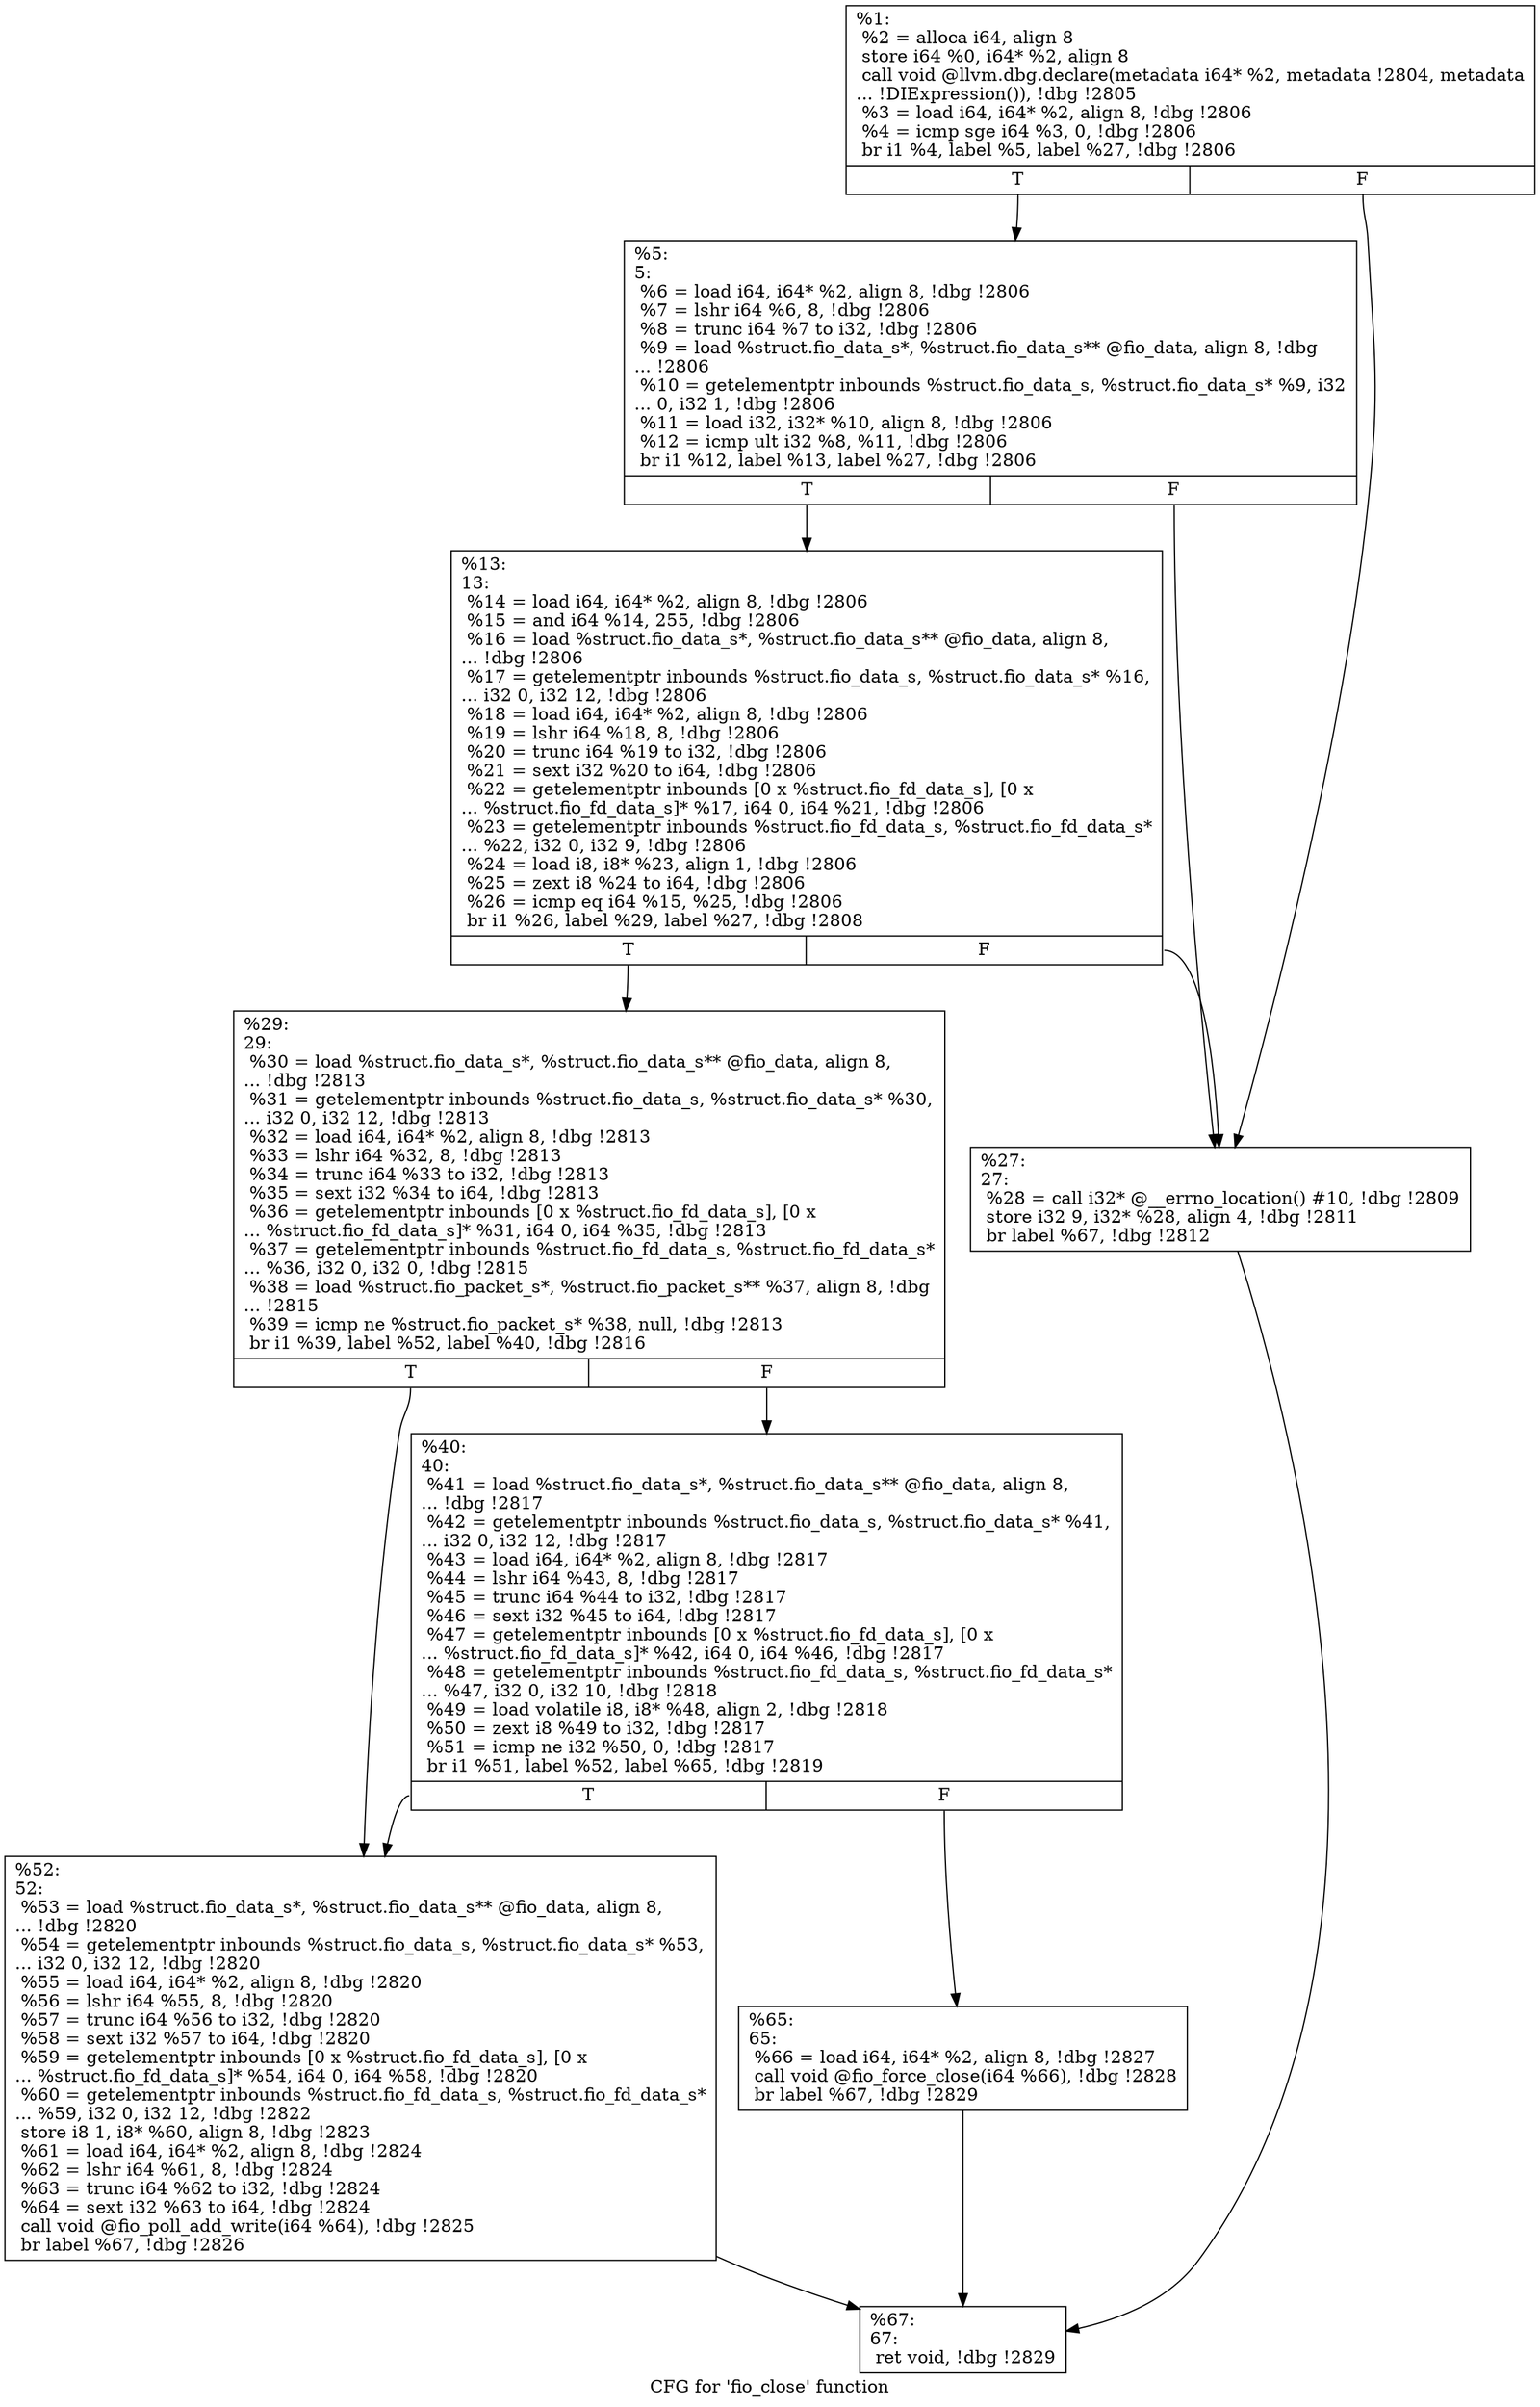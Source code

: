 digraph "CFG for 'fio_close' function" {
	label="CFG for 'fio_close' function";

	Node0x556851543d50 [shape=record,label="{%1:\l  %2 = alloca i64, align 8\l  store i64 %0, i64* %2, align 8\l  call void @llvm.dbg.declare(metadata i64* %2, metadata !2804, metadata\l... !DIExpression()), !dbg !2805\l  %3 = load i64, i64* %2, align 8, !dbg !2806\l  %4 = icmp sge i64 %3, 0, !dbg !2806\l  br i1 %4, label %5, label %27, !dbg !2806\l|{<s0>T|<s1>F}}"];
	Node0x556851543d50:s0 -> Node0x556851543da0;
	Node0x556851543d50:s1 -> Node0x556851543e40;
	Node0x556851543da0 [shape=record,label="{%5:\l5:                                                \l  %6 = load i64, i64* %2, align 8, !dbg !2806\l  %7 = lshr i64 %6, 8, !dbg !2806\l  %8 = trunc i64 %7 to i32, !dbg !2806\l  %9 = load %struct.fio_data_s*, %struct.fio_data_s** @fio_data, align 8, !dbg\l... !2806\l  %10 = getelementptr inbounds %struct.fio_data_s, %struct.fio_data_s* %9, i32\l... 0, i32 1, !dbg !2806\l  %11 = load i32, i32* %10, align 8, !dbg !2806\l  %12 = icmp ult i32 %8, %11, !dbg !2806\l  br i1 %12, label %13, label %27, !dbg !2806\l|{<s0>T|<s1>F}}"];
	Node0x556851543da0:s0 -> Node0x556851543df0;
	Node0x556851543da0:s1 -> Node0x556851543e40;
	Node0x556851543df0 [shape=record,label="{%13:\l13:                                               \l  %14 = load i64, i64* %2, align 8, !dbg !2806\l  %15 = and i64 %14, 255, !dbg !2806\l  %16 = load %struct.fio_data_s*, %struct.fio_data_s** @fio_data, align 8,\l... !dbg !2806\l  %17 = getelementptr inbounds %struct.fio_data_s, %struct.fio_data_s* %16,\l... i32 0, i32 12, !dbg !2806\l  %18 = load i64, i64* %2, align 8, !dbg !2806\l  %19 = lshr i64 %18, 8, !dbg !2806\l  %20 = trunc i64 %19 to i32, !dbg !2806\l  %21 = sext i32 %20 to i64, !dbg !2806\l  %22 = getelementptr inbounds [0 x %struct.fio_fd_data_s], [0 x\l... %struct.fio_fd_data_s]* %17, i64 0, i64 %21, !dbg !2806\l  %23 = getelementptr inbounds %struct.fio_fd_data_s, %struct.fio_fd_data_s*\l... %22, i32 0, i32 9, !dbg !2806\l  %24 = load i8, i8* %23, align 1, !dbg !2806\l  %25 = zext i8 %24 to i64, !dbg !2806\l  %26 = icmp eq i64 %15, %25, !dbg !2806\l  br i1 %26, label %29, label %27, !dbg !2808\l|{<s0>T|<s1>F}}"];
	Node0x556851543df0:s0 -> Node0x556851543e90;
	Node0x556851543df0:s1 -> Node0x556851543e40;
	Node0x556851543e40 [shape=record,label="{%27:\l27:                                               \l  %28 = call i32* @__errno_location() #10, !dbg !2809\l  store i32 9, i32* %28, align 4, !dbg !2811\l  br label %67, !dbg !2812\l}"];
	Node0x556851543e40 -> Node0x556851543fd0;
	Node0x556851543e90 [shape=record,label="{%29:\l29:                                               \l  %30 = load %struct.fio_data_s*, %struct.fio_data_s** @fio_data, align 8,\l... !dbg !2813\l  %31 = getelementptr inbounds %struct.fio_data_s, %struct.fio_data_s* %30,\l... i32 0, i32 12, !dbg !2813\l  %32 = load i64, i64* %2, align 8, !dbg !2813\l  %33 = lshr i64 %32, 8, !dbg !2813\l  %34 = trunc i64 %33 to i32, !dbg !2813\l  %35 = sext i32 %34 to i64, !dbg !2813\l  %36 = getelementptr inbounds [0 x %struct.fio_fd_data_s], [0 x\l... %struct.fio_fd_data_s]* %31, i64 0, i64 %35, !dbg !2813\l  %37 = getelementptr inbounds %struct.fio_fd_data_s, %struct.fio_fd_data_s*\l... %36, i32 0, i32 0, !dbg !2815\l  %38 = load %struct.fio_packet_s*, %struct.fio_packet_s** %37, align 8, !dbg\l... !2815\l  %39 = icmp ne %struct.fio_packet_s* %38, null, !dbg !2813\l  br i1 %39, label %52, label %40, !dbg !2816\l|{<s0>T|<s1>F}}"];
	Node0x556851543e90:s0 -> Node0x556851543f30;
	Node0x556851543e90:s1 -> Node0x556851543ee0;
	Node0x556851543ee0 [shape=record,label="{%40:\l40:                                               \l  %41 = load %struct.fio_data_s*, %struct.fio_data_s** @fio_data, align 8,\l... !dbg !2817\l  %42 = getelementptr inbounds %struct.fio_data_s, %struct.fio_data_s* %41,\l... i32 0, i32 12, !dbg !2817\l  %43 = load i64, i64* %2, align 8, !dbg !2817\l  %44 = lshr i64 %43, 8, !dbg !2817\l  %45 = trunc i64 %44 to i32, !dbg !2817\l  %46 = sext i32 %45 to i64, !dbg !2817\l  %47 = getelementptr inbounds [0 x %struct.fio_fd_data_s], [0 x\l... %struct.fio_fd_data_s]* %42, i64 0, i64 %46, !dbg !2817\l  %48 = getelementptr inbounds %struct.fio_fd_data_s, %struct.fio_fd_data_s*\l... %47, i32 0, i32 10, !dbg !2818\l  %49 = load volatile i8, i8* %48, align 2, !dbg !2818\l  %50 = zext i8 %49 to i32, !dbg !2817\l  %51 = icmp ne i32 %50, 0, !dbg !2817\l  br i1 %51, label %52, label %65, !dbg !2819\l|{<s0>T|<s1>F}}"];
	Node0x556851543ee0:s0 -> Node0x556851543f30;
	Node0x556851543ee0:s1 -> Node0x556851543f80;
	Node0x556851543f30 [shape=record,label="{%52:\l52:                                               \l  %53 = load %struct.fio_data_s*, %struct.fio_data_s** @fio_data, align 8,\l... !dbg !2820\l  %54 = getelementptr inbounds %struct.fio_data_s, %struct.fio_data_s* %53,\l... i32 0, i32 12, !dbg !2820\l  %55 = load i64, i64* %2, align 8, !dbg !2820\l  %56 = lshr i64 %55, 8, !dbg !2820\l  %57 = trunc i64 %56 to i32, !dbg !2820\l  %58 = sext i32 %57 to i64, !dbg !2820\l  %59 = getelementptr inbounds [0 x %struct.fio_fd_data_s], [0 x\l... %struct.fio_fd_data_s]* %54, i64 0, i64 %58, !dbg !2820\l  %60 = getelementptr inbounds %struct.fio_fd_data_s, %struct.fio_fd_data_s*\l... %59, i32 0, i32 12, !dbg !2822\l  store i8 1, i8* %60, align 8, !dbg !2823\l  %61 = load i64, i64* %2, align 8, !dbg !2824\l  %62 = lshr i64 %61, 8, !dbg !2824\l  %63 = trunc i64 %62 to i32, !dbg !2824\l  %64 = sext i32 %63 to i64, !dbg !2824\l  call void @fio_poll_add_write(i64 %64), !dbg !2825\l  br label %67, !dbg !2826\l}"];
	Node0x556851543f30 -> Node0x556851543fd0;
	Node0x556851543f80 [shape=record,label="{%65:\l65:                                               \l  %66 = load i64, i64* %2, align 8, !dbg !2827\l  call void @fio_force_close(i64 %66), !dbg !2828\l  br label %67, !dbg !2829\l}"];
	Node0x556851543f80 -> Node0x556851543fd0;
	Node0x556851543fd0 [shape=record,label="{%67:\l67:                                               \l  ret void, !dbg !2829\l}"];
}
